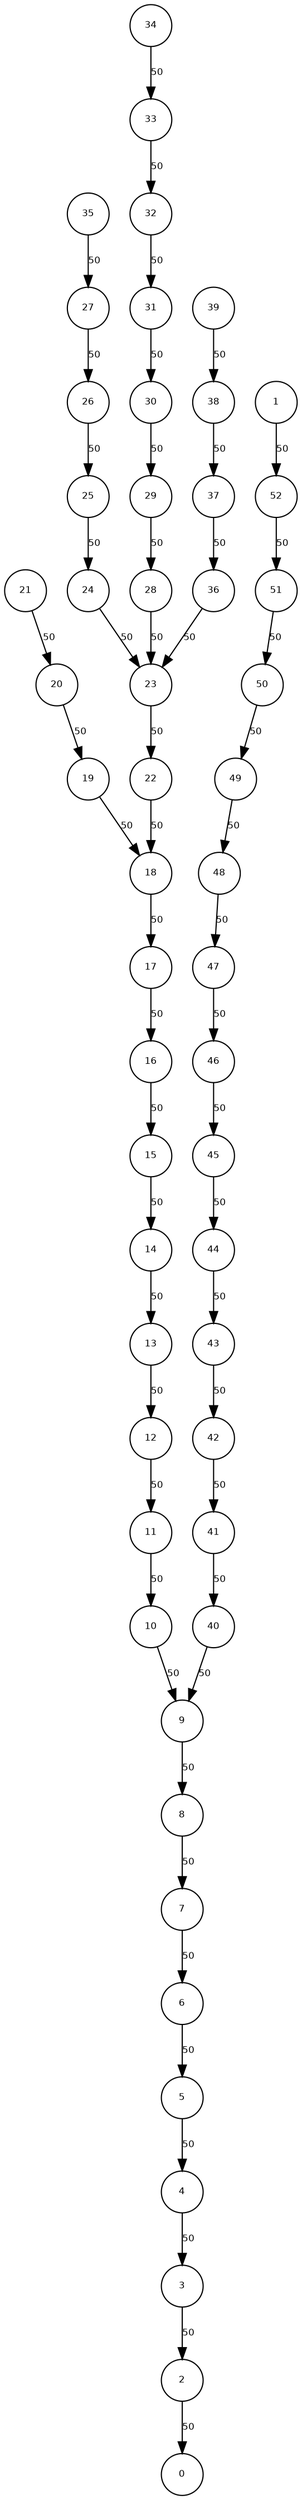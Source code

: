 digraph G{
fontname = "Bitstream Vera Sans"
fontname = "Bitstream Vera Sans"
fontsize = 8
node [
fontname = "Bitstream Vera Sans"
fontsize = 8
shape = "circle"
]
edge [
fontname = "Bitstream Vera Sans"
fontsize = 8
]
[label=42]
[label=48]
[label=43]
[label=49]
[label=52]
[label=24]
[label=25]
[label=26]
[label=27]
[label=20]
[label=21]
[label=22]
[label=23]
[label=46]
[label=47]
[label=44]
[label=45]
[label=28]
[label=29]
[label=40]
[label=41]
[label=1]
[label=0]
[label=3]
[label=2]
[label=5]
[label=4]
[label=7]
[label=6]
[label=9]
[label=8]
[label=51]
[label=39]
[label=38]
[label=11]
[label=10]
[label=13]
[label=12]
[label=15]
[label=14]
[label=17]
[label=16]
[label=19]
[label=18]
[label=31]
[label=30]
[label=37]
[label=36]
[label=35]
[label=34]
[label=33]
[label=32]
[label=50]
42->41
48->47
43->42
49->48
52->51
24->23
25->24
26->25
27->26
20->19
21->20
22->18
23->22
46->45
47->46
44->43
45->44
28->23
29->28
40->9
41->40
1->52
3->2
2->0
5->4
4->3
7->6
6->5
9->8
8->7
51->50
39->38
38->37
11->10
10->9
13->12
12->11
15->14
14->13
17->16
16->15
19->18
18->17
31->30
30->29
37->36
36->23
35->27
34->33
33->32
32->31
50->49
}